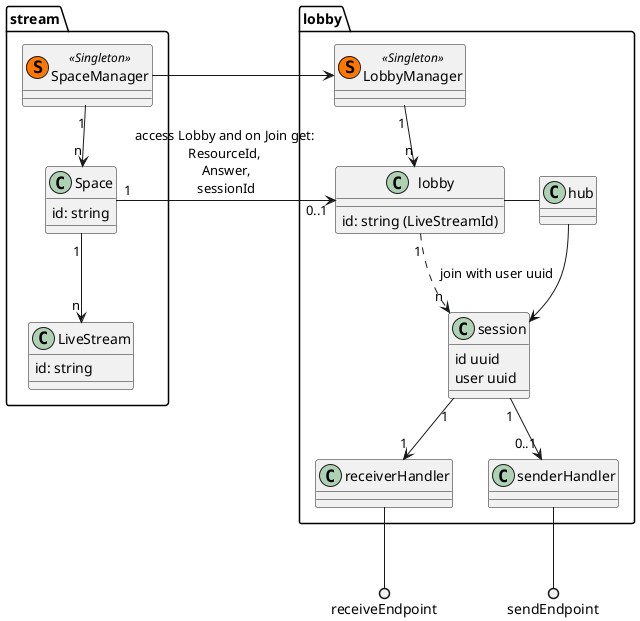 @startuml
'https://plantuml.com/class-diagram
package stream {
class SpaceManager << (S,#FF7700) Singleton >>
class Space {
    id: string
}
class LiveStream {
    id: string
}

SpaceManager "1" --> "n" Space
Space "1"-->"n" LiveStream
}

package "lobby" as X {
class LobbyManager << (S,#FF7700) Singleton >>
class lobby {
    id: string (LiveStreamId)
}

class session {
    id uuid
    user uuid
}

SpaceManager -> LobbyManager
LobbyManager "1" --> "n" lobby
lobby "1" ..> "n" session : "  join with user uuid"
lobby - hub
hub --> session
session "1" --> "1" receiverHandler
session "1" --> "0..1" senderHandler
}



receiverHandler --() receiveEndpoint : "         "
senderHandler --() sendEndpoint


Space "1"->"0..1" lobby : access Lobby and on Join get: \nResourceId, \nAnswer,\nsessionId


@enduml
